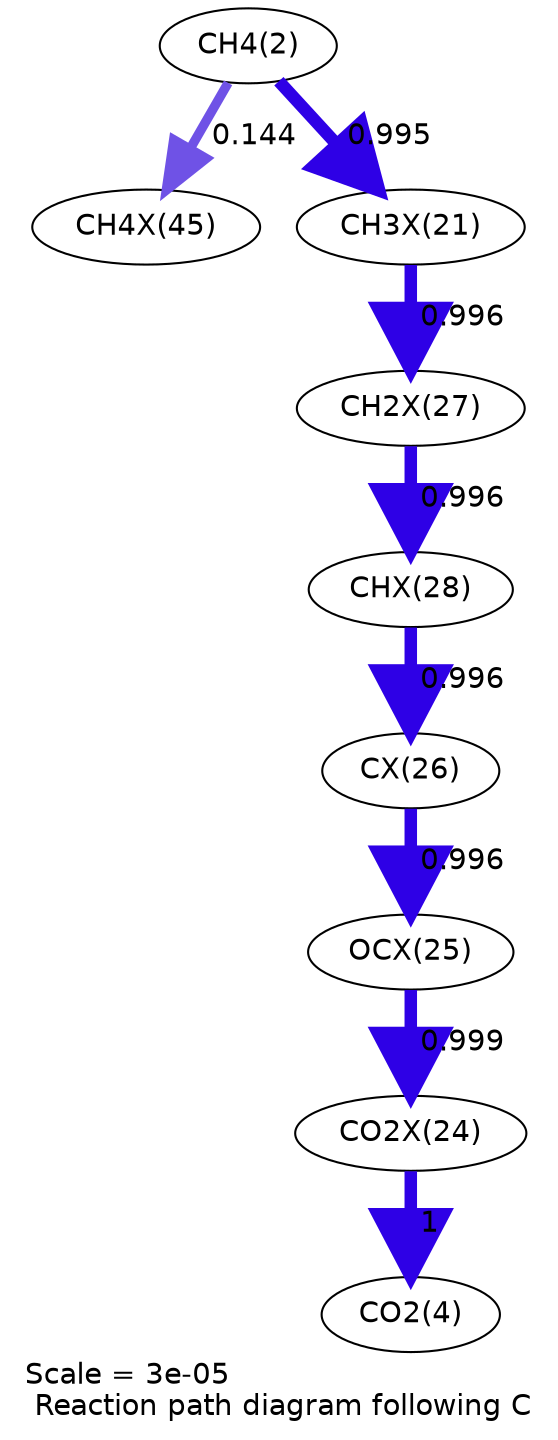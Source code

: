 digraph reaction_paths {
center=1;
s4 -> s32[fontname="Helvetica", penwidth=4.53, arrowsize=2.27, color="0.7, 0.644, 0.9"
, label=" 0.144"];
s4 -> s24[fontname="Helvetica", penwidth=6, arrowsize=3, color="0.7, 1.5, 0.9"
, label=" 0.995"];
s24 -> s30[fontname="Helvetica", penwidth=6, arrowsize=3, color="0.7, 1.5, 0.9"
, label=" 0.996"];
s30 -> s31[fontname="Helvetica", penwidth=6, arrowsize=3, color="0.7, 1.5, 0.9"
, label=" 0.996"];
s31 -> s29[fontname="Helvetica", penwidth=6, arrowsize=3, color="0.7, 1.5, 0.9"
, label=" 0.996"];
s29 -> s28[fontname="Helvetica", penwidth=6, arrowsize=3, color="0.7, 1.5, 0.9"
, label=" 0.996"];
s28 -> s27[fontname="Helvetica", penwidth=6, arrowsize=3, color="0.7, 1.5, 0.9"
, label=" 0.999"];
s27 -> s6[fontname="Helvetica", penwidth=6, arrowsize=3, color="0.7, 1.5, 0.9"
, label=" 1"];
s4 [ fontname="Helvetica", label="CH4(2)"];
s6 [ fontname="Helvetica", label="CO2(4)"];
s24 [ fontname="Helvetica", label="CH3X(21)"];
s27 [ fontname="Helvetica", label="CO2X(24)"];
s28 [ fontname="Helvetica", label="OCX(25)"];
s29 [ fontname="Helvetica", label="CX(26)"];
s30 [ fontname="Helvetica", label="CH2X(27)"];
s31 [ fontname="Helvetica", label="CHX(28)"];
s32 [ fontname="Helvetica", label="CH4X(45)"];
 label = "Scale = 3e-05\l Reaction path diagram following C";
 fontname = "Helvetica";
}
